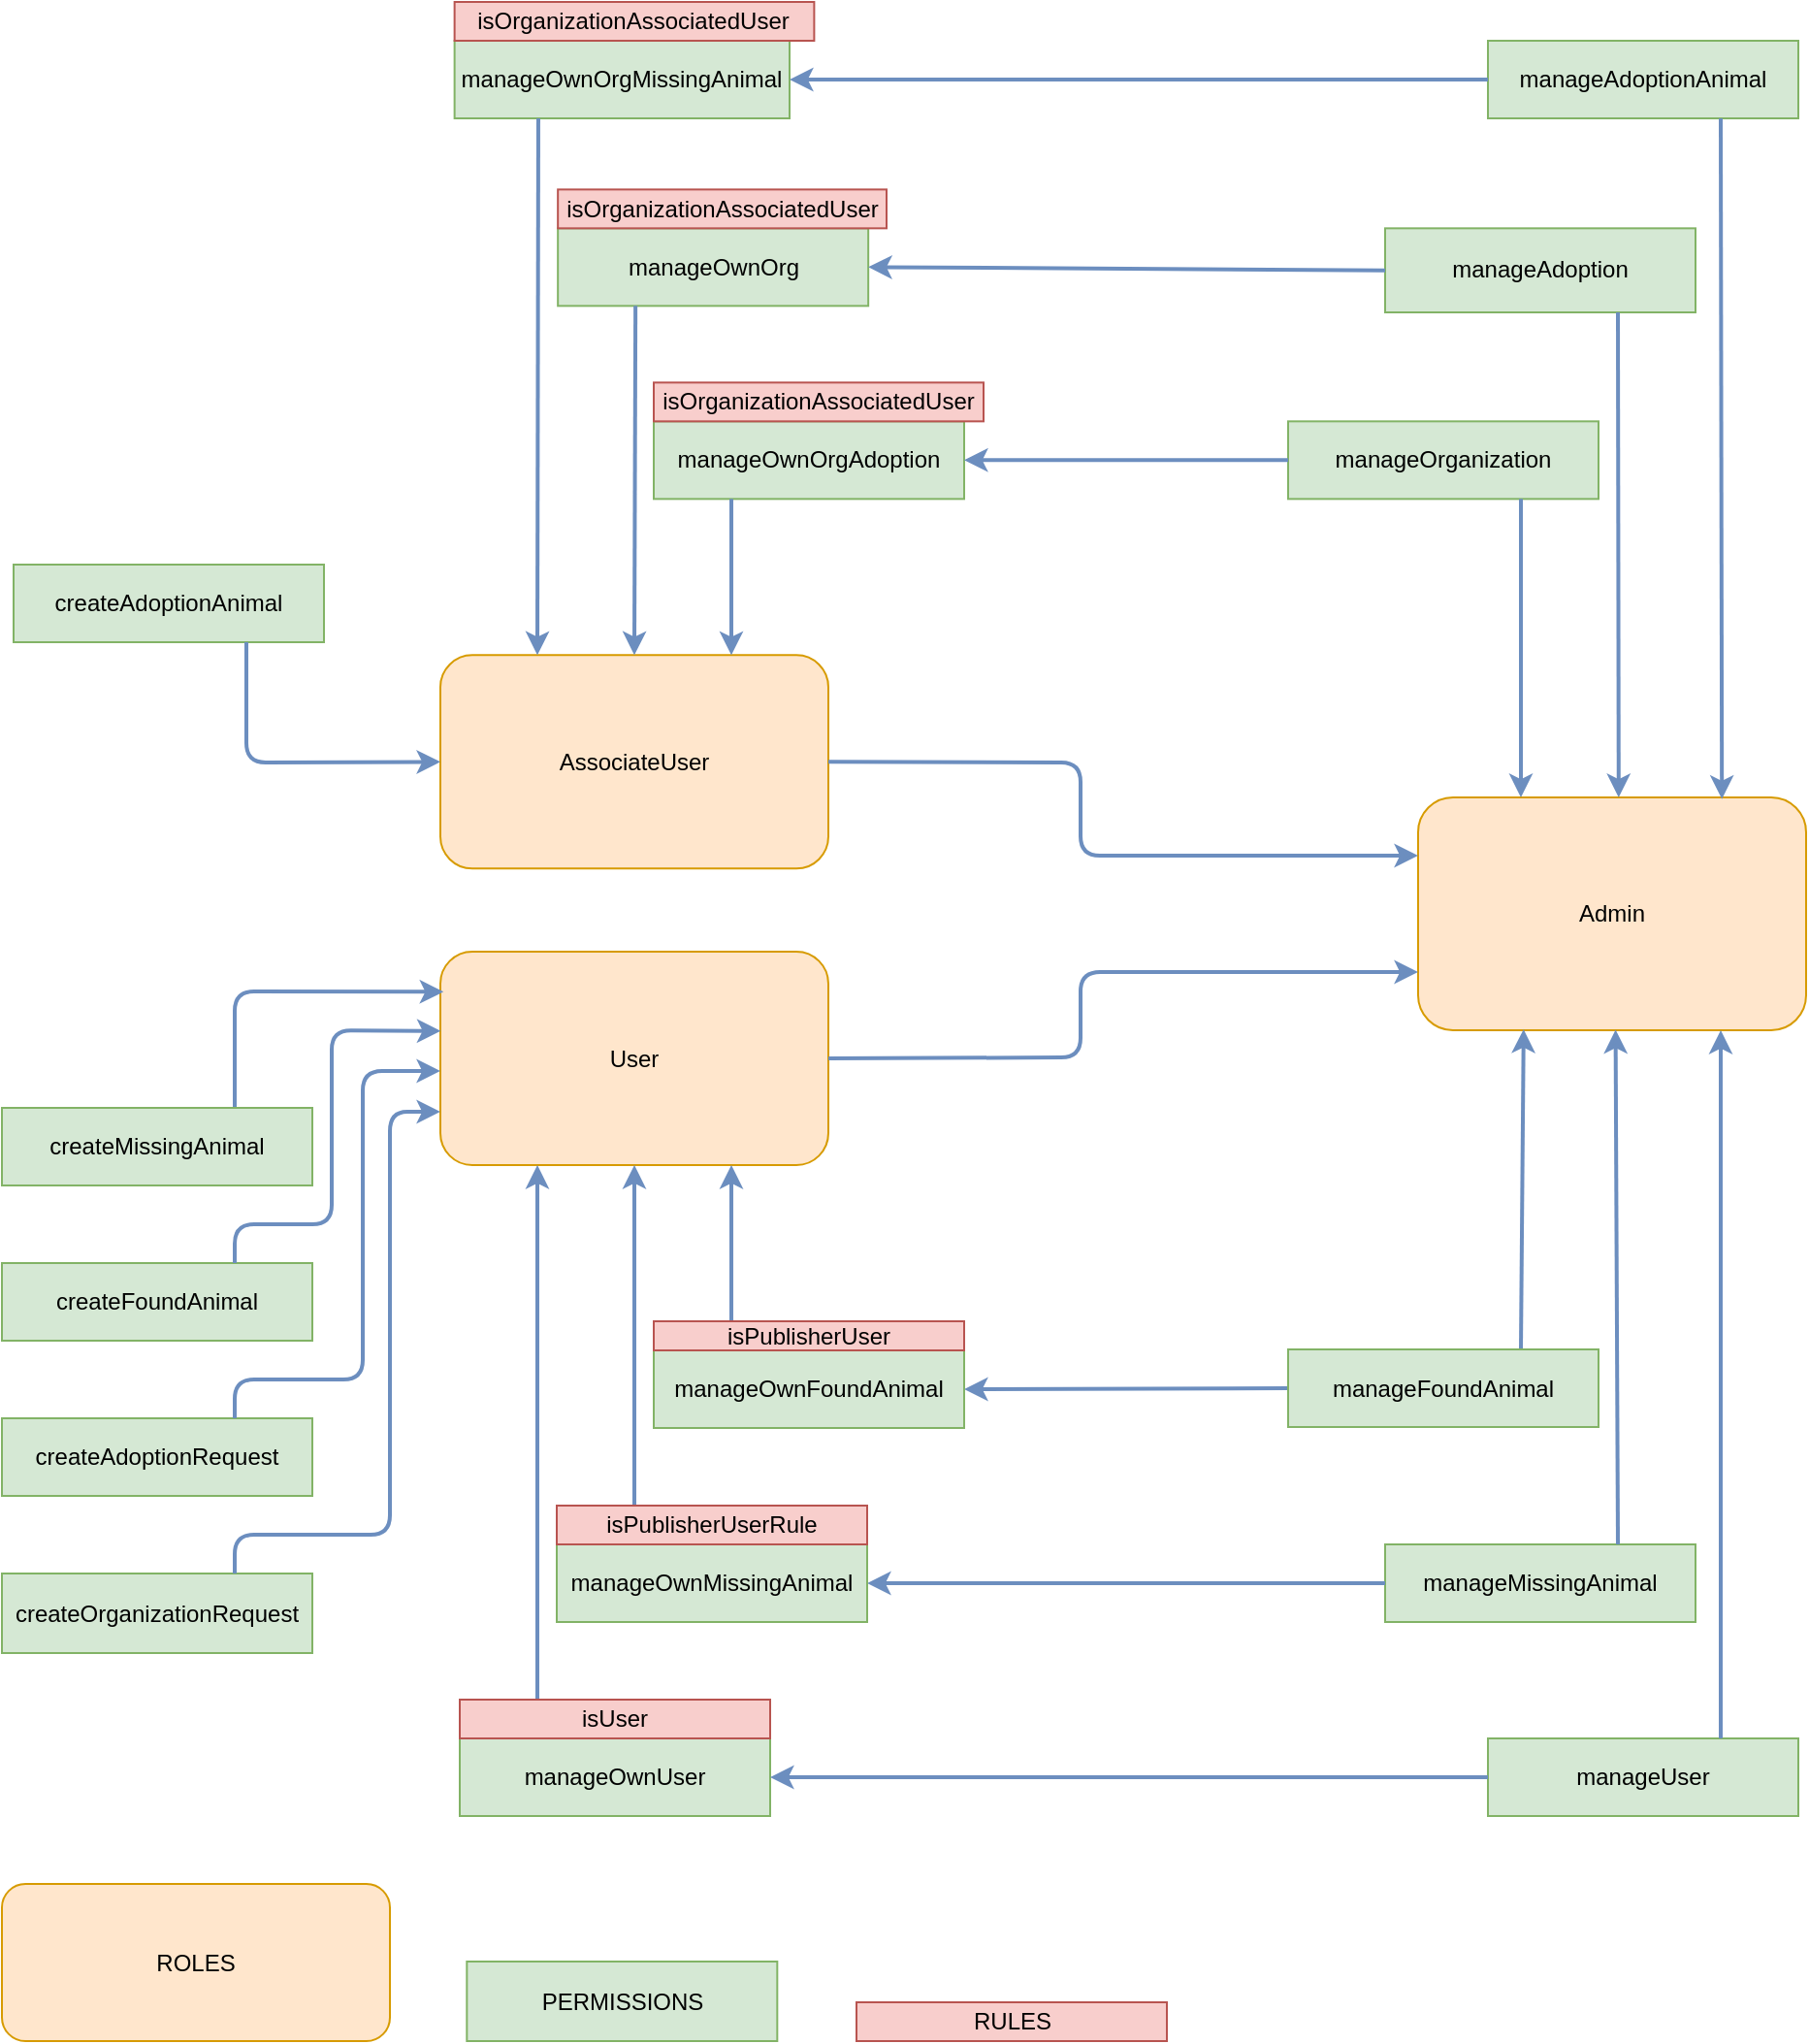 <mxfile version="12.9.13" type="device"><diagram id="ZhisW9BTZJQG64e--i_X" name="Page-1"><mxGraphModel dx="3076" dy="822" grid="1" gridSize="10" guides="1" tooltips="1" connect="1" arrows="1" fold="1" page="1" pageScale="1" pageWidth="827" pageHeight="1169" math="0" shadow="0"><root><mxCell id="0"/><mxCell id="1" parent="0"/><mxCell id="ROKiNQvbEbLYrOP_JLvo-5" value="AssociateUser" style="rounded=1;whiteSpace=wrap;html=1;fillColor=#ffe6cc;strokeColor=#d79b00;" parent="1" vertex="1"><mxGeometry x="-1414" y="446.67" width="200" height="110" as="geometry"/></mxCell><mxCell id="ROKiNQvbEbLYrOP_JLvo-6" value="User" style="rounded=1;whiteSpace=wrap;html=1;fillColor=#ffe6cc;strokeColor=#d79b00;" parent="1" vertex="1"><mxGeometry x="-1414" y="599.5" width="200" height="110" as="geometry"/></mxCell><mxCell id="ROKiNQvbEbLYrOP_JLvo-9" value="Admin" style="rounded=1;whiteSpace=wrap;html=1;fillColor=#ffe6cc;strokeColor=#d79b00;" parent="1" vertex="1"><mxGeometry x="-910" y="520" width="200" height="120" as="geometry"/></mxCell><mxCell id="ROKiNQvbEbLYrOP_JLvo-13" value="createFoundAnimal" style="whiteSpace=wrap;html=1;align=center;fillColor=#d5e8d4;strokeColor=#82b366;" parent="1" vertex="1"><mxGeometry x="-1640" y="760" width="160" height="40" as="geometry"/></mxCell><mxCell id="ROKiNQvbEbLYrOP_JLvo-26" value="createAdoptionRequest" style="whiteSpace=wrap;html=1;align=center;fillColor=#d5e8d4;strokeColor=#82b366;" parent="1" vertex="1"><mxGeometry x="-1640" y="840" width="160" height="40" as="geometry"/></mxCell><mxCell id="ROKiNQvbEbLYrOP_JLvo-32" value="manageOwnOrgMissingAnimal" style="whiteSpace=wrap;html=1;align=center;fillColor=#d5e8d4;strokeColor=#82b366;" parent="1" vertex="1"><mxGeometry x="-1406.68" y="130" width="172.68" height="40" as="geometry"/></mxCell><mxCell id="ROKiNQvbEbLYrOP_JLvo-33" value="isOrganizationAssociatedUser" style="whiteSpace=wrap;html=1;align=center;fillColor=#f8cecc;strokeColor=#b85450;" parent="1" vertex="1"><mxGeometry x="-1406.68" y="110" width="185.37" height="20" as="geometry"/></mxCell><mxCell id="ROKiNQvbEbLYrOP_JLvo-36" value="manageOwnOrgAdoption" style="whiteSpace=wrap;html=1;align=center;fillColor=#d5e8d4;strokeColor=#82b366;" parent="1" vertex="1"><mxGeometry x="-1304" y="326.17" width="160" height="40" as="geometry"/></mxCell><mxCell id="ROKiNQvbEbLYrOP_JLvo-37" value="isOrganizationAssociatedUser" style="whiteSpace=wrap;html=1;align=center;fillColor=#f8cecc;strokeColor=#b85450;" parent="1" vertex="1"><mxGeometry x="-1304" y="306.17" width="170" height="20" as="geometry"/></mxCell><mxCell id="ROKiNQvbEbLYrOP_JLvo-38" value="manageOwnOrg" style="whiteSpace=wrap;html=1;align=center;fillColor=#d5e8d4;strokeColor=#82b366;" parent="1" vertex="1"><mxGeometry x="-1353.42" y="226.67" width="160" height="40" as="geometry"/></mxCell><mxCell id="ROKiNQvbEbLYrOP_JLvo-39" value="isOrganizationAssociatedUser" style="whiteSpace=wrap;html=1;align=center;fillColor=#f8cecc;strokeColor=#b85450;" parent="1" vertex="1"><mxGeometry x="-1353.42" y="206.67" width="169.42" height="20" as="geometry"/></mxCell><mxCell id="ROKiNQvbEbLYrOP_JLvo-42" value="" style="endArrow=classic;html=1;fillColor=#dae8fc;strokeColor=#6c8ebf;exitX=0;exitY=0.5;exitDx=0;exitDy=0;entryX=1;entryY=0.5;entryDx=0;entryDy=0;strokeWidth=2;" parent="1" source="ROKiNQvbEbLYrOP_JLvo-64" target="ROKiNQvbEbLYrOP_JLvo-21" edge="1"><mxGeometry width="50" height="50" relative="1" as="geometry"><mxPoint x="-1044.0" y="825" as="sourcePoint"/><mxPoint x="-1634" y="1025" as="targetPoint"/></mxGeometry></mxCell><mxCell id="ROKiNQvbEbLYrOP_JLvo-45" value="" style="endArrow=classic;html=1;fillColor=#dae8fc;strokeColor=#6c8ebf;exitX=0.75;exitY=0;exitDx=0;exitDy=0;entryX=0.272;entryY=0.996;entryDx=0;entryDy=0;strokeWidth=2;entryPerimeter=0;" parent="1" source="ROKiNQvbEbLYrOP_JLvo-64" target="ROKiNQvbEbLYrOP_JLvo-9" edge="1"><mxGeometry width="50" height="50" relative="1" as="geometry"><mxPoint x="-964" y="909.5" as="sourcePoint"/><mxPoint x="-1394" y="937" as="targetPoint"/></mxGeometry></mxCell><mxCell id="ROKiNQvbEbLYrOP_JLvo-46" value="" style="endArrow=classic;html=1;fillColor=#dae8fc;strokeColor=#6c8ebf;exitX=0.25;exitY=0;exitDx=0;exitDy=0;entryX=0.75;entryY=1;entryDx=0;entryDy=0;strokeWidth=2;" parent="1" source="ROKiNQvbEbLYrOP_JLvo-22" target="ROKiNQvbEbLYrOP_JLvo-6" edge="1"><mxGeometry width="50" height="50" relative="1" as="geometry"><mxPoint x="-1124" y="937" as="sourcePoint"/><mxPoint x="-1504" y="937" as="targetPoint"/></mxGeometry></mxCell><mxCell id="ROKiNQvbEbLYrOP_JLvo-48" value="" style="endArrow=classic;html=1;fillColor=#dae8fc;strokeColor=#6c8ebf;strokeWidth=2;exitX=1;exitY=0.5;exitDx=0;exitDy=0;entryX=0;entryY=0.75;entryDx=0;entryDy=0;" parent="1" source="ROKiNQvbEbLYrOP_JLvo-6" target="ROKiNQvbEbLYrOP_JLvo-9" edge="1"><mxGeometry width="50" height="50" relative="1" as="geometry"><mxPoint x="-1444" y="819.5" as="sourcePoint"/><mxPoint x="-964" y="645" as="targetPoint"/><Array as="points"><mxPoint x="-1084" y="654"/><mxPoint x="-1084" y="610"/></Array></mxGeometry></mxCell><mxCell id="ROKiNQvbEbLYrOP_JLvo-54" value="" style="group" parent="1" vertex="1" connectable="0"><mxGeometry x="-1274" y="790" width="160" height="55" as="geometry"/></mxCell><mxCell id="ROKiNQvbEbLYrOP_JLvo-21" value="manageOwnFoundAnimal" style="whiteSpace=wrap;html=1;align=center;fillColor=#d5e8d4;strokeColor=#82b366;" parent="ROKiNQvbEbLYrOP_JLvo-54" vertex="1"><mxGeometry x="-30" y="15" width="160" height="40" as="geometry"/></mxCell><mxCell id="ROKiNQvbEbLYrOP_JLvo-22" value="isPublisherUser" style="whiteSpace=wrap;html=1;align=center;fillColor=#f8cecc;strokeColor=#b85450;" parent="ROKiNQvbEbLYrOP_JLvo-54" vertex="1"><mxGeometry x="-30" width="160" height="15" as="geometry"/></mxCell><mxCell id="ROKiNQvbEbLYrOP_JLvo-55" value="" style="endArrow=classic;html=1;fillColor=#dae8fc;strokeColor=#6c8ebf;exitX=0.25;exitY=0;exitDx=0;exitDy=0;entryX=0.5;entryY=1;entryDx=0;entryDy=0;strokeWidth=2;" parent="1" source="ROKiNQvbEbLYrOP_JLvo-16" target="ROKiNQvbEbLYrOP_JLvo-6" edge="1"><mxGeometry width="50" height="50" relative="1" as="geometry"><mxPoint x="-1244" y="904.5" as="sourcePoint"/><mxPoint x="-1244" y="729.5" as="targetPoint"/></mxGeometry></mxCell><mxCell id="ROKiNQvbEbLYrOP_JLvo-56" value="" style="endArrow=classic;html=1;fillColor=#dae8fc;strokeColor=#6c8ebf;strokeWidth=2;entryX=0.008;entryY=0.188;entryDx=0;entryDy=0;entryPerimeter=0;exitX=0.75;exitY=0;exitDx=0;exitDy=0;" parent="1" source="ROKiNQvbEbLYrOP_JLvo-59" target="ROKiNQvbEbLYrOP_JLvo-6" edge="1"><mxGeometry width="50" height="50" relative="1" as="geometry"><mxPoint x="-1360" y="776.17" as="sourcePoint"/><mxPoint x="-1430" y="627" as="targetPoint"/><Array as="points"><mxPoint x="-1520" y="620"/></Array></mxGeometry></mxCell><mxCell id="ROKiNQvbEbLYrOP_JLvo-59" value="createMissingAnimal" style="whiteSpace=wrap;html=1;align=center;fillColor=#d5e8d4;strokeColor=#82b366;" parent="1" vertex="1"><mxGeometry x="-1640" y="680" width="160" height="40" as="geometry"/></mxCell><mxCell id="ROKiNQvbEbLYrOP_JLvo-60" value="" style="endArrow=classic;html=1;fillColor=#dae8fc;strokeColor=#6c8ebf;strokeWidth=2;exitX=0.75;exitY=0;exitDx=0;exitDy=0;entryX=0.001;entryY=0.372;entryDx=0;entryDy=0;entryPerimeter=0;" parent="1" source="ROKiNQvbEbLYrOP_JLvo-13" target="ROKiNQvbEbLYrOP_JLvo-6" edge="1"><mxGeometry width="50" height="50" relative="1" as="geometry"><mxPoint x="-1470.0" y="739.5" as="sourcePoint"/><mxPoint x="-1415" y="643" as="targetPoint"/><Array as="points"><mxPoint x="-1520" y="740"/><mxPoint x="-1470" y="740"/><mxPoint x="-1470" y="640"/></Array></mxGeometry></mxCell><mxCell id="ROKiNQvbEbLYrOP_JLvo-61" value="" style="endArrow=classic;html=1;fillColor=#dae8fc;strokeColor=#6c8ebf;strokeWidth=2;exitX=0.75;exitY=0;exitDx=0;exitDy=0;entryX=0;entryY=0.559;entryDx=0;entryDy=0;entryPerimeter=0;" parent="1" source="ROKiNQvbEbLYrOP_JLvo-26" target="ROKiNQvbEbLYrOP_JLvo-6" edge="1"><mxGeometry width="50" height="50" relative="1" as="geometry"><mxPoint x="-1460" y="749.5" as="sourcePoint"/><mxPoint x="-1430" y="660" as="targetPoint"/><Array as="points"><mxPoint x="-1520" y="820"/><mxPoint x="-1454" y="820"/><mxPoint x="-1454" y="661"/></Array></mxGeometry></mxCell><mxCell id="ROKiNQvbEbLYrOP_JLvo-64" value="manageFoundAnimal" style="whiteSpace=wrap;html=1;align=center;fillColor=#d5e8d4;strokeColor=#82b366;" parent="1" vertex="1"><mxGeometry x="-977" y="804.5" width="160" height="40" as="geometry"/></mxCell><mxCell id="ROKiNQvbEbLYrOP_JLvo-66" value="manageMissingAnimal" style="whiteSpace=wrap;html=1;align=center;fillColor=#d5e8d4;strokeColor=#82b366;" parent="1" vertex="1"><mxGeometry x="-927" y="905" width="160" height="40" as="geometry"/></mxCell><mxCell id="ROKiNQvbEbLYrOP_JLvo-67" value="" style="endArrow=classic;html=1;fillColor=#dae8fc;strokeColor=#6c8ebf;entryX=1;entryY=0.5;entryDx=0;entryDy=0;strokeWidth=2;exitX=0;exitY=0.5;exitDx=0;exitDy=0;" parent="1" source="ROKiNQvbEbLYrOP_JLvo-66" target="ROKiNQvbEbLYrOP_JLvo-15" edge="1"><mxGeometry width="50" height="50" relative="1" as="geometry"><mxPoint x="-1074" y="845" as="sourcePoint"/><mxPoint x="-1114" y="835" as="targetPoint"/></mxGeometry></mxCell><mxCell id="ROKiNQvbEbLYrOP_JLvo-68" value="" style="endArrow=classic;html=1;fillColor=#dae8fc;strokeColor=#6c8ebf;exitX=0.75;exitY=0;exitDx=0;exitDy=0;strokeWidth=2;entryX=0.509;entryY=0.998;entryDx=0;entryDy=0;entryPerimeter=0;" parent="1" source="ROKiNQvbEbLYrOP_JLvo-66" target="ROKiNQvbEbLYrOP_JLvo-9" edge="1"><mxGeometry width="50" height="50" relative="1" as="geometry"><mxPoint x="-914" y="919.5" as="sourcePoint"/><mxPoint x="-834" y="711.5" as="targetPoint"/></mxGeometry></mxCell><mxCell id="ROKiNQvbEbLYrOP_JLvo-69" value="" style="endArrow=classic;html=1;fillColor=#dae8fc;strokeColor=#6c8ebf;exitX=0.25;exitY=0;exitDx=0;exitDy=0;entryX=0.25;entryY=1;entryDx=0;entryDy=0;strokeWidth=2;" parent="1" source="ROKiNQvbEbLYrOP_JLvo-29" target="ROKiNQvbEbLYrOP_JLvo-6" edge="1"><mxGeometry width="50" height="50" relative="1" as="geometry"><mxPoint x="-1304" y="1009.5" as="sourcePoint"/><mxPoint x="-1304" y="729.5" as="targetPoint"/></mxGeometry></mxCell><mxCell id="ROKiNQvbEbLYrOP_JLvo-70" value="" style="group" parent="1" vertex="1" connectable="0"><mxGeometry x="-1404" y="985" width="160" height="60" as="geometry"/></mxCell><mxCell id="ROKiNQvbEbLYrOP_JLvo-28" value="manageOwnUser" style="whiteSpace=wrap;html=1;align=center;fillColor=#d5e8d4;strokeColor=#82b366;" parent="ROKiNQvbEbLYrOP_JLvo-70" vertex="1"><mxGeometry y="20" width="160" height="40" as="geometry"/></mxCell><mxCell id="ROKiNQvbEbLYrOP_JLvo-29" value="isUser" style="whiteSpace=wrap;html=1;align=center;fillColor=#f8cecc;strokeColor=#b85450;" parent="ROKiNQvbEbLYrOP_JLvo-70" vertex="1"><mxGeometry width="160" height="20" as="geometry"/></mxCell><mxCell id="ROKiNQvbEbLYrOP_JLvo-72" value="" style="group" parent="1" vertex="1" connectable="0"><mxGeometry x="-1354" y="885" width="160" height="60" as="geometry"/></mxCell><mxCell id="ROKiNQvbEbLYrOP_JLvo-15" value="manageOwnMissingAnimal" style="whiteSpace=wrap;html=1;align=center;fillColor=#d5e8d4;strokeColor=#82b366;" parent="ROKiNQvbEbLYrOP_JLvo-72" vertex="1"><mxGeometry y="20" width="160" height="40" as="geometry"/></mxCell><mxCell id="ROKiNQvbEbLYrOP_JLvo-16" value="isPublisherUserRule" style="whiteSpace=wrap;html=1;align=center;fillColor=#f8cecc;strokeColor=#b85450;" parent="ROKiNQvbEbLYrOP_JLvo-72" vertex="1"><mxGeometry width="160" height="20" as="geometry"/></mxCell><mxCell id="ROKiNQvbEbLYrOP_JLvo-73" value="manageUser" style="whiteSpace=wrap;html=1;align=center;fillColor=#d5e8d4;strokeColor=#82b366;" parent="1" vertex="1"><mxGeometry x="-874" y="1005" width="160" height="40" as="geometry"/></mxCell><mxCell id="ROKiNQvbEbLYrOP_JLvo-74" value="" style="endArrow=classic;html=1;fillColor=#dae8fc;strokeColor=#6c8ebf;exitX=0.75;exitY=0;exitDx=0;exitDy=0;strokeWidth=2;entryX=0.78;entryY=1;entryDx=0;entryDy=0;entryPerimeter=0;" parent="1" source="ROKiNQvbEbLYrOP_JLvo-73" target="ROKiNQvbEbLYrOP_JLvo-9" edge="1"><mxGeometry width="50" height="50" relative="1" as="geometry"><mxPoint x="-904" y="1019.5" as="sourcePoint"/><mxPoint x="-780" y="712.5" as="targetPoint"/></mxGeometry></mxCell><mxCell id="ROKiNQvbEbLYrOP_JLvo-75" value="" style="endArrow=classic;html=1;fillColor=#dae8fc;strokeColor=#6c8ebf;entryX=1;entryY=0.5;entryDx=0;entryDy=0;strokeWidth=2;" parent="1" source="ROKiNQvbEbLYrOP_JLvo-73" target="ROKiNQvbEbLYrOP_JLvo-28" edge="1"><mxGeometry width="50" height="50" relative="1" as="geometry"><mxPoint x="-1024" y="935" as="sourcePoint"/><mxPoint x="-1184" y="935" as="targetPoint"/></mxGeometry></mxCell><mxCell id="ROKiNQvbEbLYrOP_JLvo-78" value="createOrganizationRequest" style="whiteSpace=wrap;html=1;align=center;fillColor=#d5e8d4;strokeColor=#82b366;" parent="1" vertex="1"><mxGeometry x="-1640" y="920" width="160" height="41" as="geometry"/></mxCell><mxCell id="ROKiNQvbEbLYrOP_JLvo-79" value="" style="endArrow=classic;html=1;fillColor=#dae8fc;strokeColor=#6c8ebf;entryX=0;entryY=0.75;entryDx=0;entryDy=0;strokeWidth=2;exitX=0.75;exitY=0;exitDx=0;exitDy=0;" parent="1" source="ROKiNQvbEbLYrOP_JLvo-78" target="ROKiNQvbEbLYrOP_JLvo-6" edge="1"><mxGeometry width="50" height="50" relative="1" as="geometry"><mxPoint x="-1460" y="920" as="sourcePoint"/><mxPoint x="-1430" y="682" as="targetPoint"/><Array as="points"><mxPoint x="-1520" y="900"/><mxPoint x="-1440" y="900"/><mxPoint x="-1440" y="682"/></Array></mxGeometry></mxCell><mxCell id="ROKiNQvbEbLYrOP_JLvo-81" value="" style="endArrow=classic;html=1;fillColor=#dae8fc;strokeColor=#6c8ebf;exitX=0.25;exitY=1;exitDx=0;exitDy=0;strokeWidth=2;" parent="1" source="ROKiNQvbEbLYrOP_JLvo-36" edge="1"><mxGeometry width="50" height="50" relative="1" as="geometry"><mxPoint x="-1254" y="1036.17" as="sourcePoint"/><mxPoint x="-1264" y="446.67" as="targetPoint"/></mxGeometry></mxCell><mxCell id="ROKiNQvbEbLYrOP_JLvo-82" value="" style="endArrow=classic;html=1;fillColor=#dae8fc;strokeColor=#6c8ebf;exitX=0.25;exitY=1;exitDx=0;exitDy=0;strokeWidth=2;" parent="1" source="ROKiNQvbEbLYrOP_JLvo-38" edge="1"><mxGeometry width="50" height="50" relative="1" as="geometry"><mxPoint x="-1254" y="776.17" as="sourcePoint"/><mxPoint x="-1314" y="446.67" as="targetPoint"/></mxGeometry></mxCell><mxCell id="ROKiNQvbEbLYrOP_JLvo-83" value="" style="endArrow=classic;html=1;fillColor=#dae8fc;strokeColor=#6c8ebf;exitX=0.25;exitY=1;exitDx=0;exitDy=0;strokeWidth=2;entryX=0.25;entryY=0;entryDx=0;entryDy=0;" parent="1" source="ROKiNQvbEbLYrOP_JLvo-32" target="ROKiNQvbEbLYrOP_JLvo-5" edge="1"><mxGeometry width="50" height="50" relative="1" as="geometry"><mxPoint x="-1304.0" y="276.67" as="sourcePoint"/><mxPoint x="-1304.0" y="456.67" as="targetPoint"/></mxGeometry></mxCell><mxCell id="ROKiNQvbEbLYrOP_JLvo-84" value="" style="endArrow=classic;html=1;fillColor=#dae8fc;strokeColor=#6c8ebf;strokeWidth=2;exitX=1;exitY=0.5;exitDx=0;exitDy=0;entryX=0;entryY=0.25;entryDx=0;entryDy=0;" parent="1" source="ROKiNQvbEbLYrOP_JLvo-5" target="ROKiNQvbEbLYrOP_JLvo-9" edge="1"><mxGeometry width="50" height="50" relative="1" as="geometry"><mxPoint x="-1204" y="664.5" as="sourcePoint"/><mxPoint x="-964" y="515" as="targetPoint"/><Array as="points"><mxPoint x="-1084" y="502"/><mxPoint x="-1084" y="550"/></Array></mxGeometry></mxCell><mxCell id="ROKiNQvbEbLYrOP_JLvo-85" value="manageAdoptionAnimal" style="whiteSpace=wrap;html=1;align=center;fillColor=#d5e8d4;strokeColor=#82b366;" parent="1" vertex="1"><mxGeometry x="-874" y="130" width="160" height="40" as="geometry"/></mxCell><mxCell id="ROKiNQvbEbLYrOP_JLvo-86" value="manageAdoption" style="whiteSpace=wrap;html=1;align=center;fillColor=#d5e8d4;strokeColor=#82b366;" parent="1" vertex="1"><mxGeometry x="-927" y="226.67" width="160" height="43.33" as="geometry"/></mxCell><mxCell id="ROKiNQvbEbLYrOP_JLvo-87" value="manageOrganization" style="whiteSpace=wrap;html=1;align=center;fillColor=#d5e8d4;strokeColor=#82b366;" parent="1" vertex="1"><mxGeometry x="-977" y="326.17" width="160" height="40" as="geometry"/></mxCell><mxCell id="ROKiNQvbEbLYrOP_JLvo-89" value="" style="endArrow=classic;html=1;fillColor=#dae8fc;strokeColor=#6c8ebf;exitX=0;exitY=0.5;exitDx=0;exitDy=0;strokeWidth=2;entryX=1;entryY=0.5;entryDx=0;entryDy=0;" parent="1" source="ROKiNQvbEbLYrOP_JLvo-87" target="ROKiNQvbEbLYrOP_JLvo-36" edge="1"><mxGeometry width="50" height="50" relative="1" as="geometry"><mxPoint x="-1254" y="376.17" as="sourcePoint"/><mxPoint x="-1254" y="456.67" as="targetPoint"/></mxGeometry></mxCell><mxCell id="ROKiNQvbEbLYrOP_JLvo-90" value="" style="endArrow=classic;html=1;fillColor=#dae8fc;strokeColor=#6c8ebf;exitX=0;exitY=0.5;exitDx=0;exitDy=0;strokeWidth=2;entryX=1;entryY=0.5;entryDx=0;entryDy=0;" parent="1" source="ROKiNQvbEbLYrOP_JLvo-86" target="ROKiNQvbEbLYrOP_JLvo-38" edge="1"><mxGeometry width="50" height="50" relative="1" as="geometry"><mxPoint x="-864" y="356.17" as="sourcePoint"/><mxPoint x="-1134" y="356.17" as="targetPoint"/></mxGeometry></mxCell><mxCell id="ROKiNQvbEbLYrOP_JLvo-91" value="" style="endArrow=classic;html=1;fillColor=#dae8fc;strokeColor=#6c8ebf;exitX=0;exitY=0.5;exitDx=0;exitDy=0;strokeWidth=2;entryX=1;entryY=0.5;entryDx=0;entryDy=0;" parent="1" source="ROKiNQvbEbLYrOP_JLvo-85" target="ROKiNQvbEbLYrOP_JLvo-32" edge="1"><mxGeometry width="50" height="50" relative="1" as="geometry"><mxPoint x="-864" y="258.335" as="sourcePoint"/><mxPoint x="-1184" y="256.67" as="targetPoint"/></mxGeometry></mxCell><mxCell id="ROKiNQvbEbLYrOP_JLvo-93" value="" style="endArrow=classic;html=1;fillColor=#dae8fc;strokeColor=#6c8ebf;strokeWidth=2;exitX=0.75;exitY=1;exitDx=0;exitDy=0;entryX=0.265;entryY=0;entryDx=0;entryDy=0;entryPerimeter=0;" parent="1" source="ROKiNQvbEbLYrOP_JLvo-87" target="ROKiNQvbEbLYrOP_JLvo-9" edge="1"><mxGeometry width="50" height="50" relative="1" as="geometry"><mxPoint x="-864" y="366" as="sourcePoint"/><mxPoint x="-857" y="480" as="targetPoint"/></mxGeometry></mxCell><mxCell id="ROKiNQvbEbLYrOP_JLvo-94" value="" style="endArrow=classic;html=1;fillColor=#dae8fc;strokeColor=#6c8ebf;exitX=0.75;exitY=1;exitDx=0;exitDy=0;strokeWidth=2;entryX=0.517;entryY=0;entryDx=0;entryDy=0;entryPerimeter=0;" parent="1" source="ROKiNQvbEbLYrOP_JLvo-86" target="ROKiNQvbEbLYrOP_JLvo-9" edge="1"><mxGeometry width="50" height="50" relative="1" as="geometry"><mxPoint x="-847" y="376.17" as="sourcePoint"/><mxPoint x="-774" y="440" as="targetPoint"/></mxGeometry></mxCell><mxCell id="ROKiNQvbEbLYrOP_JLvo-95" value="" style="endArrow=classic;html=1;fillColor=#dae8fc;strokeColor=#6c8ebf;exitX=0.75;exitY=1;exitDx=0;exitDy=0;strokeWidth=2;entryX=0.783;entryY=0.007;entryDx=0;entryDy=0;entryPerimeter=0;" parent="1" source="ROKiNQvbEbLYrOP_JLvo-85" target="ROKiNQvbEbLYrOP_JLvo-9" edge="1"><mxGeometry width="50" height="50" relative="1" as="geometry"><mxPoint x="-799" y="280" as="sourcePoint"/><mxPoint x="-731" y="480" as="targetPoint"/></mxGeometry></mxCell><mxCell id="ROKiNQvbEbLYrOP_JLvo-96" value="createAdoptionAnimal" style="whiteSpace=wrap;html=1;align=center;fillColor=#d5e8d4;strokeColor=#82b366;" parent="1" vertex="1"><mxGeometry x="-1634" y="400" width="160" height="40" as="geometry"/></mxCell><mxCell id="ROKiNQvbEbLYrOP_JLvo-97" value="" style="endArrow=classic;html=1;fillColor=#dae8fc;strokeColor=#6c8ebf;entryX=0;entryY=0.5;entryDx=0;entryDy=0;strokeWidth=2;exitX=0.75;exitY=1;exitDx=0;exitDy=0;" parent="1" source="ROKiNQvbEbLYrOP_JLvo-96" target="ROKiNQvbEbLYrOP_JLvo-5" edge="1"><mxGeometry width="50" height="50" relative="1" as="geometry"><mxPoint x="-1654.0" y="820.17" as="sourcePoint"/><mxPoint x="-1404.0" y="637.0" as="targetPoint"/><Array as="points"><mxPoint x="-1514" y="502"/></Array></mxGeometry></mxCell><mxCell id="ROKiNQvbEbLYrOP_JLvo-98" value="PERMISSIONS" style="whiteSpace=wrap;html=1;align=center;fillColor=#d5e8d4;strokeColor=#82b366;" parent="1" vertex="1"><mxGeometry x="-1400.34" y="1120" width="160" height="41" as="geometry"/></mxCell><mxCell id="ROKiNQvbEbLYrOP_JLvo-99" value="RULES" style="whiteSpace=wrap;html=1;align=center;fillColor=#f8cecc;strokeColor=#b85450;" parent="1" vertex="1"><mxGeometry x="-1199.5" y="1141" width="160" height="20" as="geometry"/></mxCell><mxCell id="ROKiNQvbEbLYrOP_JLvo-100" value="ROLES" style="rounded=1;whiteSpace=wrap;html=1;fillColor=#ffe6cc;strokeColor=#d79b00;" parent="1" vertex="1"><mxGeometry x="-1640" y="1080" width="200" height="81" as="geometry"/></mxCell></root></mxGraphModel></diagram></mxfile>